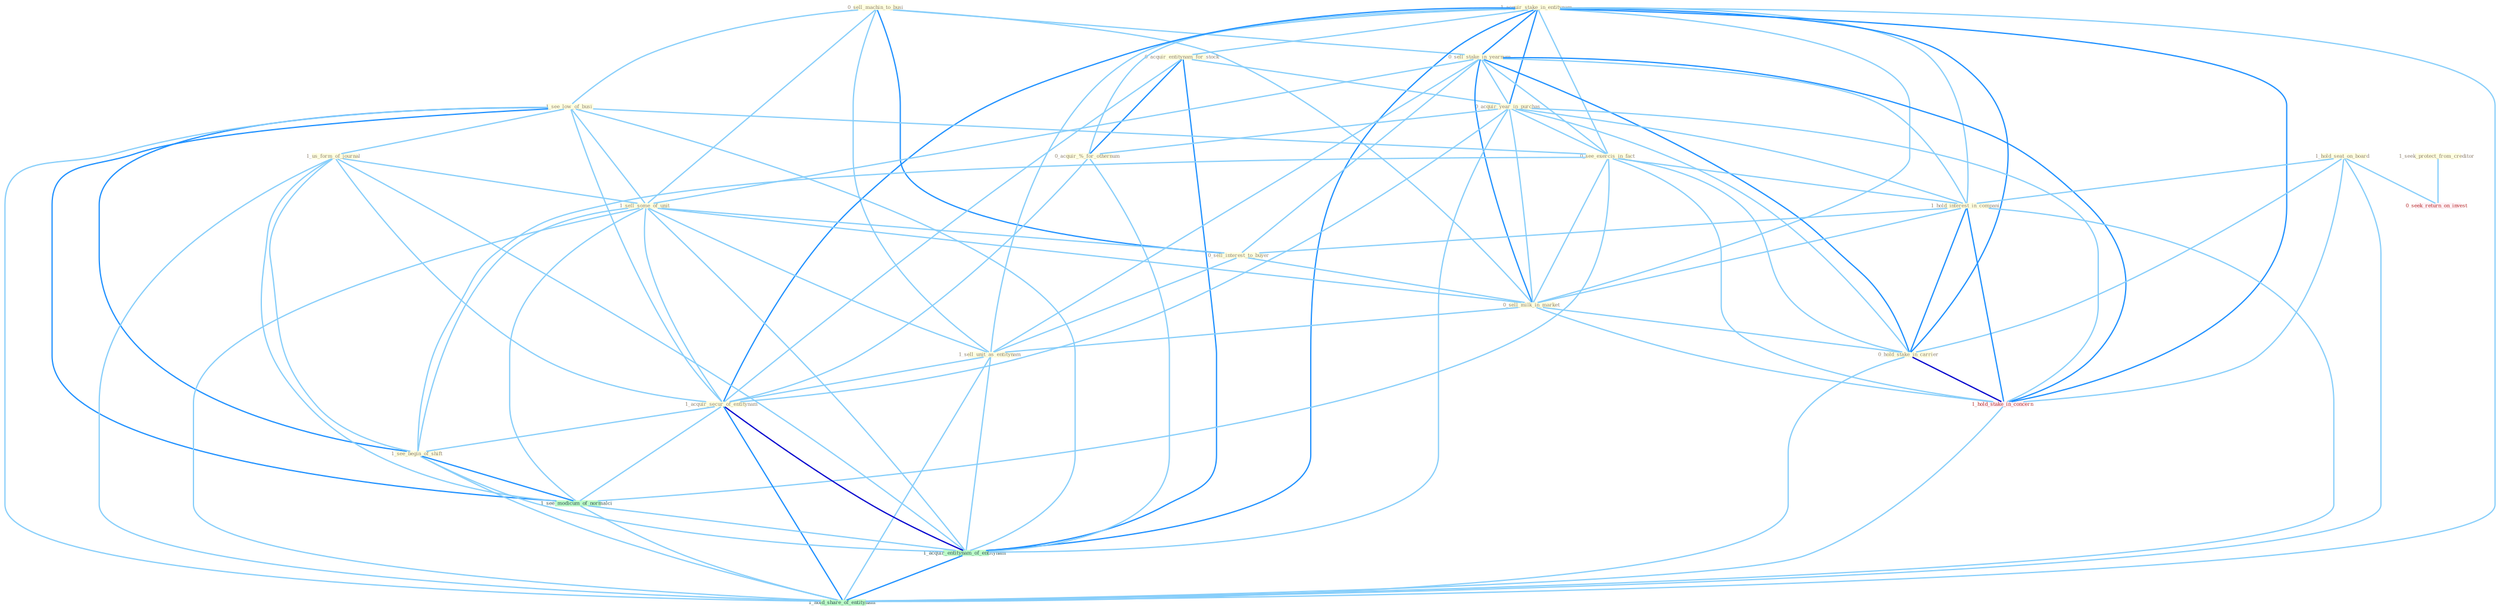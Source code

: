 Graph G{ 
    node
    [shape=polygon,style=filled,width=.5,height=.06,color="#BDFCC9",fixedsize=true,fontsize=4,
    fontcolor="#2f4f4f"];
    {node
    [color="#ffffe0", fontcolor="#8b7d6b"] "0_sell_machin_to_busi " "1_acquir_stake_in_entitynam " "0_acquir_entitynam_for_stock " "0_sell_stake_in_yearnum " "0_acquir_year_in_purchas " "1_see_low_of_busi " "0_acquir_%_for_othernum " "1_us_form_of_journal " "1_hold_seat_on_board " "0_see_exercis_in_fact " "1_sell_some_of_unit " "1_hold_interest_in_compani " "0_sell_interest_to_buyer " "0_sell_milk_in_market " "1_sell_unit_as_entitynam " "1_seek_protect_from_creditor " "1_acquir_secur_of_entitynam " "0_hold_stake_in_carrier " "1_see_begin_of_shift "}
{node [color="#fff0f5", fontcolor="#b22222"] "1_hold_stake_in_concern " "0_seek_return_on_invest "}
edge [color="#B0E2FF"];

	"0_sell_machin_to_busi " -- "0_sell_stake_in_yearnum " [w="1", color="#87cefa" ];
	"0_sell_machin_to_busi " -- "1_see_low_of_busi " [w="1", color="#87cefa" ];
	"0_sell_machin_to_busi " -- "1_sell_some_of_unit " [w="1", color="#87cefa" ];
	"0_sell_machin_to_busi " -- "0_sell_interest_to_buyer " [w="2", color="#1e90ff" , len=0.8];
	"0_sell_machin_to_busi " -- "0_sell_milk_in_market " [w="1", color="#87cefa" ];
	"0_sell_machin_to_busi " -- "1_sell_unit_as_entitynam " [w="1", color="#87cefa" ];
	"1_acquir_stake_in_entitynam " -- "0_acquir_entitynam_for_stock " [w="1", color="#87cefa" ];
	"1_acquir_stake_in_entitynam " -- "0_sell_stake_in_yearnum " [w="2", color="#1e90ff" , len=0.8];
	"1_acquir_stake_in_entitynam " -- "0_acquir_year_in_purchas " [w="2", color="#1e90ff" , len=0.8];
	"1_acquir_stake_in_entitynam " -- "0_acquir_%_for_othernum " [w="1", color="#87cefa" ];
	"1_acquir_stake_in_entitynam " -- "0_see_exercis_in_fact " [w="1", color="#87cefa" ];
	"1_acquir_stake_in_entitynam " -- "1_hold_interest_in_compani " [w="1", color="#87cefa" ];
	"1_acquir_stake_in_entitynam " -- "0_sell_milk_in_market " [w="1", color="#87cefa" ];
	"1_acquir_stake_in_entitynam " -- "1_sell_unit_as_entitynam " [w="1", color="#87cefa" ];
	"1_acquir_stake_in_entitynam " -- "1_acquir_secur_of_entitynam " [w="2", color="#1e90ff" , len=0.8];
	"1_acquir_stake_in_entitynam " -- "0_hold_stake_in_carrier " [w="2", color="#1e90ff" , len=0.8];
	"1_acquir_stake_in_entitynam " -- "1_hold_stake_in_concern " [w="2", color="#1e90ff" , len=0.8];
	"1_acquir_stake_in_entitynam " -- "1_acquir_entitynam_of_entitynam " [w="2", color="#1e90ff" , len=0.8];
	"1_acquir_stake_in_entitynam " -- "1_hold_share_of_entitynam " [w="1", color="#87cefa" ];
	"0_acquir_entitynam_for_stock " -- "0_acquir_year_in_purchas " [w="1", color="#87cefa" ];
	"0_acquir_entitynam_for_stock " -- "0_acquir_%_for_othernum " [w="2", color="#1e90ff" , len=0.8];
	"0_acquir_entitynam_for_stock " -- "1_acquir_secur_of_entitynam " [w="1", color="#87cefa" ];
	"0_acquir_entitynam_for_stock " -- "1_acquir_entitynam_of_entitynam " [w="2", color="#1e90ff" , len=0.8];
	"0_sell_stake_in_yearnum " -- "0_acquir_year_in_purchas " [w="1", color="#87cefa" ];
	"0_sell_stake_in_yearnum " -- "0_see_exercis_in_fact " [w="1", color="#87cefa" ];
	"0_sell_stake_in_yearnum " -- "1_sell_some_of_unit " [w="1", color="#87cefa" ];
	"0_sell_stake_in_yearnum " -- "1_hold_interest_in_compani " [w="1", color="#87cefa" ];
	"0_sell_stake_in_yearnum " -- "0_sell_interest_to_buyer " [w="1", color="#87cefa" ];
	"0_sell_stake_in_yearnum " -- "0_sell_milk_in_market " [w="2", color="#1e90ff" , len=0.8];
	"0_sell_stake_in_yearnum " -- "1_sell_unit_as_entitynam " [w="1", color="#87cefa" ];
	"0_sell_stake_in_yearnum " -- "0_hold_stake_in_carrier " [w="2", color="#1e90ff" , len=0.8];
	"0_sell_stake_in_yearnum " -- "1_hold_stake_in_concern " [w="2", color="#1e90ff" , len=0.8];
	"0_acquir_year_in_purchas " -- "0_acquir_%_for_othernum " [w="1", color="#87cefa" ];
	"0_acquir_year_in_purchas " -- "0_see_exercis_in_fact " [w="1", color="#87cefa" ];
	"0_acquir_year_in_purchas " -- "1_hold_interest_in_compani " [w="1", color="#87cefa" ];
	"0_acquir_year_in_purchas " -- "0_sell_milk_in_market " [w="1", color="#87cefa" ];
	"0_acquir_year_in_purchas " -- "1_acquir_secur_of_entitynam " [w="1", color="#87cefa" ];
	"0_acquir_year_in_purchas " -- "0_hold_stake_in_carrier " [w="1", color="#87cefa" ];
	"0_acquir_year_in_purchas " -- "1_hold_stake_in_concern " [w="1", color="#87cefa" ];
	"0_acquir_year_in_purchas " -- "1_acquir_entitynam_of_entitynam " [w="1", color="#87cefa" ];
	"1_see_low_of_busi " -- "1_us_form_of_journal " [w="1", color="#87cefa" ];
	"1_see_low_of_busi " -- "0_see_exercis_in_fact " [w="1", color="#87cefa" ];
	"1_see_low_of_busi " -- "1_sell_some_of_unit " [w="1", color="#87cefa" ];
	"1_see_low_of_busi " -- "1_acquir_secur_of_entitynam " [w="1", color="#87cefa" ];
	"1_see_low_of_busi " -- "1_see_begin_of_shift " [w="2", color="#1e90ff" , len=0.8];
	"1_see_low_of_busi " -- "1_see_modicum_of_normalci " [w="2", color="#1e90ff" , len=0.8];
	"1_see_low_of_busi " -- "1_acquir_entitynam_of_entitynam " [w="1", color="#87cefa" ];
	"1_see_low_of_busi " -- "1_hold_share_of_entitynam " [w="1", color="#87cefa" ];
	"0_acquir_%_for_othernum " -- "1_acquir_secur_of_entitynam " [w="1", color="#87cefa" ];
	"0_acquir_%_for_othernum " -- "1_acquir_entitynam_of_entitynam " [w="1", color="#87cefa" ];
	"1_us_form_of_journal " -- "1_sell_some_of_unit " [w="1", color="#87cefa" ];
	"1_us_form_of_journal " -- "1_acquir_secur_of_entitynam " [w="1", color="#87cefa" ];
	"1_us_form_of_journal " -- "1_see_begin_of_shift " [w="1", color="#87cefa" ];
	"1_us_form_of_journal " -- "1_see_modicum_of_normalci " [w="1", color="#87cefa" ];
	"1_us_form_of_journal " -- "1_acquir_entitynam_of_entitynam " [w="1", color="#87cefa" ];
	"1_us_form_of_journal " -- "1_hold_share_of_entitynam " [w="1", color="#87cefa" ];
	"1_hold_seat_on_board " -- "1_hold_interest_in_compani " [w="1", color="#87cefa" ];
	"1_hold_seat_on_board " -- "0_hold_stake_in_carrier " [w="1", color="#87cefa" ];
	"1_hold_seat_on_board " -- "1_hold_stake_in_concern " [w="1", color="#87cefa" ];
	"1_hold_seat_on_board " -- "0_seek_return_on_invest " [w="1", color="#87cefa" ];
	"1_hold_seat_on_board " -- "1_hold_share_of_entitynam " [w="1", color="#87cefa" ];
	"0_see_exercis_in_fact " -- "1_hold_interest_in_compani " [w="1", color="#87cefa" ];
	"0_see_exercis_in_fact " -- "0_sell_milk_in_market " [w="1", color="#87cefa" ];
	"0_see_exercis_in_fact " -- "0_hold_stake_in_carrier " [w="1", color="#87cefa" ];
	"0_see_exercis_in_fact " -- "1_see_begin_of_shift " [w="1", color="#87cefa" ];
	"0_see_exercis_in_fact " -- "1_hold_stake_in_concern " [w="1", color="#87cefa" ];
	"0_see_exercis_in_fact " -- "1_see_modicum_of_normalci " [w="1", color="#87cefa" ];
	"1_sell_some_of_unit " -- "0_sell_interest_to_buyer " [w="1", color="#87cefa" ];
	"1_sell_some_of_unit " -- "0_sell_milk_in_market " [w="1", color="#87cefa" ];
	"1_sell_some_of_unit " -- "1_sell_unit_as_entitynam " [w="1", color="#87cefa" ];
	"1_sell_some_of_unit " -- "1_acquir_secur_of_entitynam " [w="1", color="#87cefa" ];
	"1_sell_some_of_unit " -- "1_see_begin_of_shift " [w="1", color="#87cefa" ];
	"1_sell_some_of_unit " -- "1_see_modicum_of_normalci " [w="1", color="#87cefa" ];
	"1_sell_some_of_unit " -- "1_acquir_entitynam_of_entitynam " [w="1", color="#87cefa" ];
	"1_sell_some_of_unit " -- "1_hold_share_of_entitynam " [w="1", color="#87cefa" ];
	"1_hold_interest_in_compani " -- "0_sell_interest_to_buyer " [w="1", color="#87cefa" ];
	"1_hold_interest_in_compani " -- "0_sell_milk_in_market " [w="1", color="#87cefa" ];
	"1_hold_interest_in_compani " -- "0_hold_stake_in_carrier " [w="2", color="#1e90ff" , len=0.8];
	"1_hold_interest_in_compani " -- "1_hold_stake_in_concern " [w="2", color="#1e90ff" , len=0.8];
	"1_hold_interest_in_compani " -- "1_hold_share_of_entitynam " [w="1", color="#87cefa" ];
	"0_sell_interest_to_buyer " -- "0_sell_milk_in_market " [w="1", color="#87cefa" ];
	"0_sell_interest_to_buyer " -- "1_sell_unit_as_entitynam " [w="1", color="#87cefa" ];
	"0_sell_milk_in_market " -- "1_sell_unit_as_entitynam " [w="1", color="#87cefa" ];
	"0_sell_milk_in_market " -- "0_hold_stake_in_carrier " [w="1", color="#87cefa" ];
	"0_sell_milk_in_market " -- "1_hold_stake_in_concern " [w="1", color="#87cefa" ];
	"1_sell_unit_as_entitynam " -- "1_acquir_secur_of_entitynam " [w="1", color="#87cefa" ];
	"1_sell_unit_as_entitynam " -- "1_acquir_entitynam_of_entitynam " [w="1", color="#87cefa" ];
	"1_sell_unit_as_entitynam " -- "1_hold_share_of_entitynam " [w="1", color="#87cefa" ];
	"1_seek_protect_from_creditor " -- "0_seek_return_on_invest " [w="1", color="#87cefa" ];
	"1_acquir_secur_of_entitynam " -- "1_see_begin_of_shift " [w="1", color="#87cefa" ];
	"1_acquir_secur_of_entitynam " -- "1_see_modicum_of_normalci " [w="1", color="#87cefa" ];
	"1_acquir_secur_of_entitynam " -- "1_acquir_entitynam_of_entitynam " [w="3", color="#0000cd" , len=0.6];
	"1_acquir_secur_of_entitynam " -- "1_hold_share_of_entitynam " [w="2", color="#1e90ff" , len=0.8];
	"0_hold_stake_in_carrier " -- "1_hold_stake_in_concern " [w="3", color="#0000cd" , len=0.6];
	"0_hold_stake_in_carrier " -- "1_hold_share_of_entitynam " [w="1", color="#87cefa" ];
	"1_see_begin_of_shift " -- "1_see_modicum_of_normalci " [w="2", color="#1e90ff" , len=0.8];
	"1_see_begin_of_shift " -- "1_acquir_entitynam_of_entitynam " [w="1", color="#87cefa" ];
	"1_see_begin_of_shift " -- "1_hold_share_of_entitynam " [w="1", color="#87cefa" ];
	"1_hold_stake_in_concern " -- "1_hold_share_of_entitynam " [w="1", color="#87cefa" ];
	"1_see_modicum_of_normalci " -- "1_acquir_entitynam_of_entitynam " [w="1", color="#87cefa" ];
	"1_see_modicum_of_normalci " -- "1_hold_share_of_entitynam " [w="1", color="#87cefa" ];
	"1_acquir_entitynam_of_entitynam " -- "1_hold_share_of_entitynam " [w="2", color="#1e90ff" , len=0.8];
}